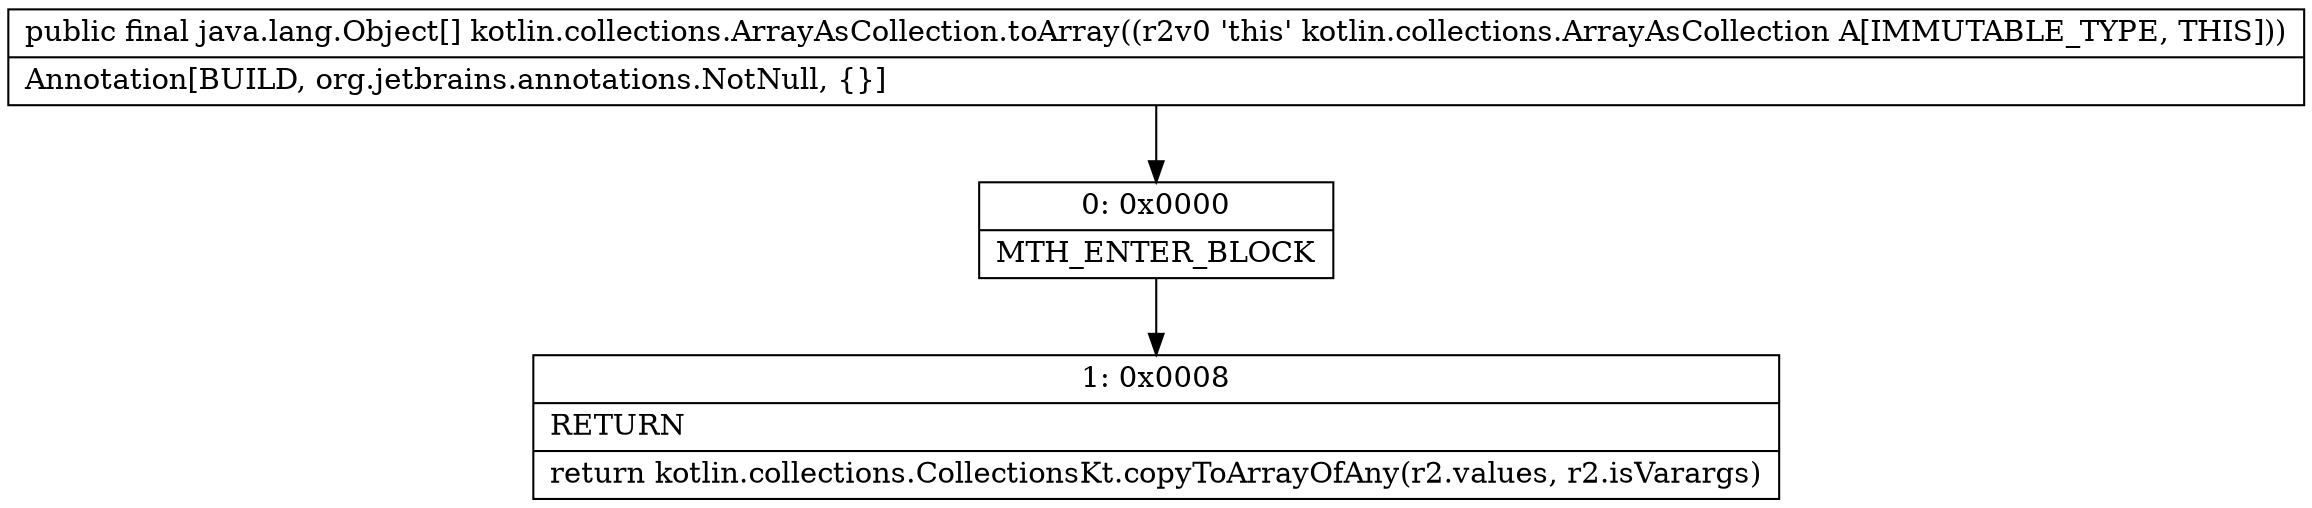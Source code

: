 digraph "CFG forkotlin.collections.ArrayAsCollection.toArray()[Ljava\/lang\/Object;" {
Node_0 [shape=record,label="{0\:\ 0x0000|MTH_ENTER_BLOCK\l}"];
Node_1 [shape=record,label="{1\:\ 0x0008|RETURN\l|return kotlin.collections.CollectionsKt.copyToArrayOfAny(r2.values, r2.isVarargs)\l}"];
MethodNode[shape=record,label="{public final java.lang.Object[] kotlin.collections.ArrayAsCollection.toArray((r2v0 'this' kotlin.collections.ArrayAsCollection A[IMMUTABLE_TYPE, THIS]))  | Annotation[BUILD, org.jetbrains.annotations.NotNull, \{\}]\l}"];
MethodNode -> Node_0;
Node_0 -> Node_1;
}

